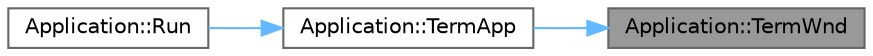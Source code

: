 digraph "Application::TermWnd"
{
 // LATEX_PDF_SIZE
  bgcolor="transparent";
  edge [fontname=Helvetica,fontsize=10,labelfontname=Helvetica,labelfontsize=10];
  node [fontname=Helvetica,fontsize=10,shape=box,height=0.2,width=0.4];
  rankdir="RL";
  Node1 [id="Node000001",label="Application::TermWnd",height=0.2,width=0.4,color="gray40", fillcolor="grey60", style="filled", fontcolor="black",tooltip="ウィンドウの終了処理を行います。"];
  Node1 -> Node2 [id="edge1_Node000001_Node000002",dir="back",color="steelblue1",style="solid",tooltip=" "];
  Node2 [id="Node000002",label="Application::TermApp",height=0.2,width=0.4,color="grey40", fillcolor="white", style="filled",URL="$class_application.html#a384f5d5a2b59d8a2385837952ad75757",tooltip="アプリケーションの終了処理を行います。"];
  Node2 -> Node3 [id="edge2_Node000002_Node000003",dir="back",color="steelblue1",style="solid",tooltip=" "];
  Node3 [id="Node000003",label="Application::Run",height=0.2,width=0.4,color="grey40", fillcolor="white", style="filled",URL="$class_application.html#aaf09cd6cb412086dc039e28cdb059f0d",tooltip="アプリケーションを実行します。"];
}
